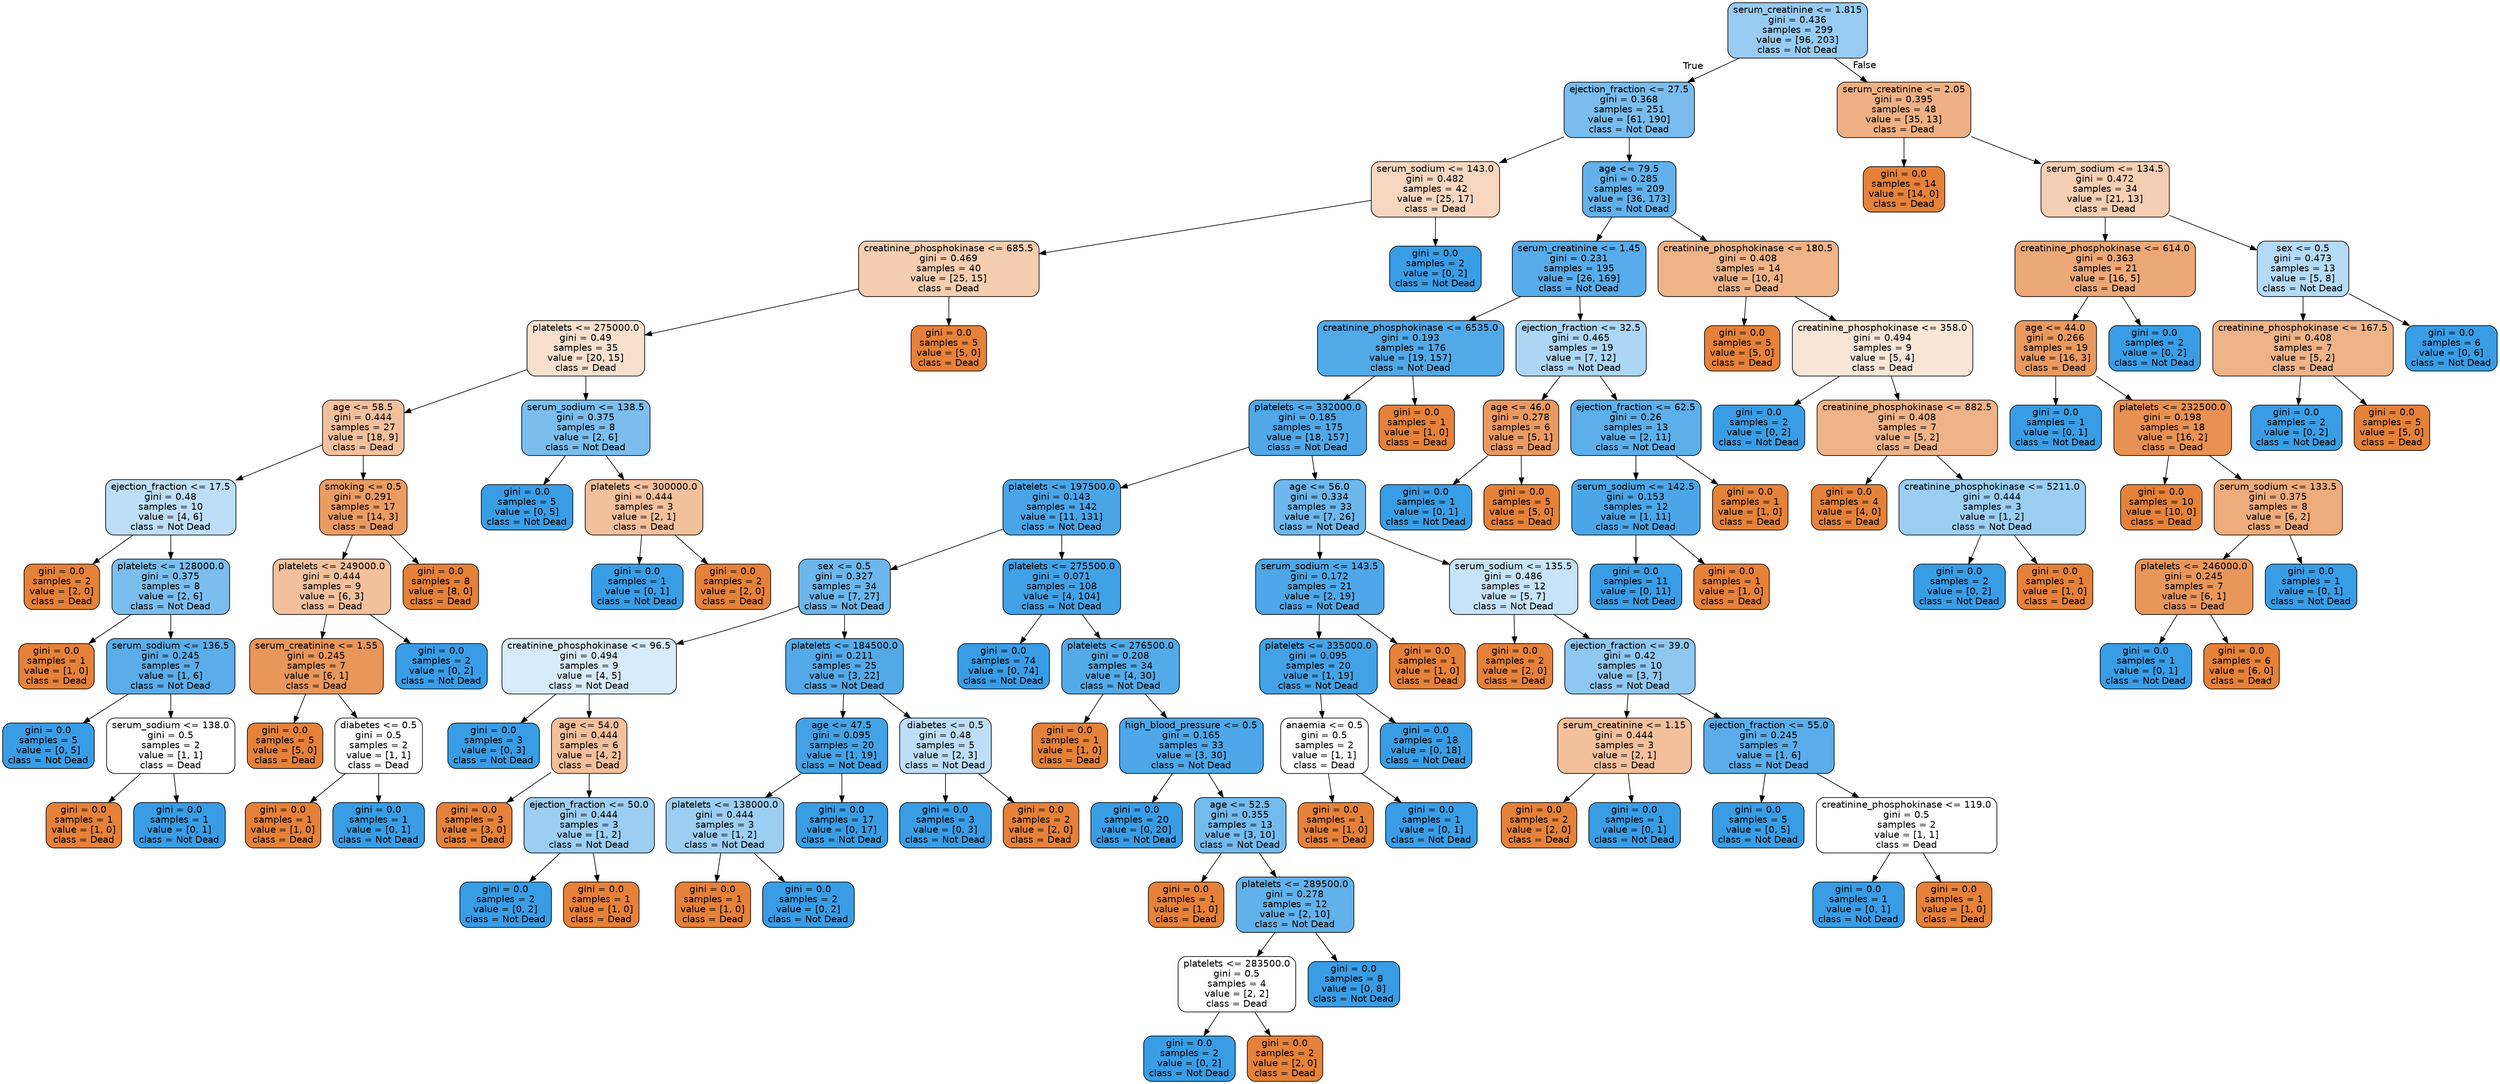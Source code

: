 digraph Tree {
node [shape=box, style="filled, rounded", color="black", fontname="helvetica"] ;
edge [fontname="helvetica"] ;
0 [label="serum_creatinine <= 1.815\ngini = 0.436\nsamples = 299\nvalue = [96, 203]\nclass = Not Dead", fillcolor="#97cbf1"] ;
1 [label="ejection_fraction <= 27.5\ngini = 0.368\nsamples = 251\nvalue = [61, 190]\nclass = Not Dead", fillcolor="#79bced"] ;
0 -> 1 [labeldistance=2.5, labelangle=45, headlabel="True"] ;
2 [label="serum_sodium <= 143.0\ngini = 0.482\nsamples = 42\nvalue = [25, 17]\nclass = Dead", fillcolor="#f7d7c0"] ;
1 -> 2 ;
3 [label="creatinine_phosphokinase <= 685.5\ngini = 0.469\nsamples = 40\nvalue = [25, 15]\nclass = Dead", fillcolor="#f5cdb0"] ;
2 -> 3 ;
4 [label="platelets <= 275000.0\ngini = 0.49\nsamples = 35\nvalue = [20, 15]\nclass = Dead", fillcolor="#f8e0ce"] ;
3 -> 4 ;
5 [label="age <= 58.5\ngini = 0.444\nsamples = 27\nvalue = [18, 9]\nclass = Dead", fillcolor="#f2c09c"] ;
4 -> 5 ;
6 [label="ejection_fraction <= 17.5\ngini = 0.48\nsamples = 10\nvalue = [4, 6]\nclass = Not Dead", fillcolor="#bddef6"] ;
5 -> 6 ;
7 [label="gini = 0.0\nsamples = 2\nvalue = [2, 0]\nclass = Dead", fillcolor="#e58139"] ;
6 -> 7 ;
8 [label="platelets <= 128000.0\ngini = 0.375\nsamples = 8\nvalue = [2, 6]\nclass = Not Dead", fillcolor="#7bbeee"] ;
6 -> 8 ;
9 [label="gini = 0.0\nsamples = 1\nvalue = [1, 0]\nclass = Dead", fillcolor="#e58139"] ;
8 -> 9 ;
10 [label="serum_sodium <= 136.5\ngini = 0.245\nsamples = 7\nvalue = [1, 6]\nclass = Not Dead", fillcolor="#5aade9"] ;
8 -> 10 ;
11 [label="gini = 0.0\nsamples = 5\nvalue = [0, 5]\nclass = Not Dead", fillcolor="#399de5"] ;
10 -> 11 ;
12 [label="serum_sodium <= 138.0\ngini = 0.5\nsamples = 2\nvalue = [1, 1]\nclass = Dead", fillcolor="#ffffff"] ;
10 -> 12 ;
13 [label="gini = 0.0\nsamples = 1\nvalue = [1, 0]\nclass = Dead", fillcolor="#e58139"] ;
12 -> 13 ;
14 [label="gini = 0.0\nsamples = 1\nvalue = [0, 1]\nclass = Not Dead", fillcolor="#399de5"] ;
12 -> 14 ;
15 [label="smoking <= 0.5\ngini = 0.291\nsamples = 17\nvalue = [14, 3]\nclass = Dead", fillcolor="#eb9c63"] ;
5 -> 15 ;
16 [label="platelets <= 249000.0\ngini = 0.444\nsamples = 9\nvalue = [6, 3]\nclass = Dead", fillcolor="#f2c09c"] ;
15 -> 16 ;
17 [label="serum_creatinine <= 1.55\ngini = 0.245\nsamples = 7\nvalue = [6, 1]\nclass = Dead", fillcolor="#e9965a"] ;
16 -> 17 ;
18 [label="gini = 0.0\nsamples = 5\nvalue = [5, 0]\nclass = Dead", fillcolor="#e58139"] ;
17 -> 18 ;
19 [label="diabetes <= 0.5\ngini = 0.5\nsamples = 2\nvalue = [1, 1]\nclass = Dead", fillcolor="#ffffff"] ;
17 -> 19 ;
20 [label="gini = 0.0\nsamples = 1\nvalue = [1, 0]\nclass = Dead", fillcolor="#e58139"] ;
19 -> 20 ;
21 [label="gini = 0.0\nsamples = 1\nvalue = [0, 1]\nclass = Not Dead", fillcolor="#399de5"] ;
19 -> 21 ;
22 [label="gini = 0.0\nsamples = 2\nvalue = [0, 2]\nclass = Not Dead", fillcolor="#399de5"] ;
16 -> 22 ;
23 [label="gini = 0.0\nsamples = 8\nvalue = [8, 0]\nclass = Dead", fillcolor="#e58139"] ;
15 -> 23 ;
24 [label="serum_sodium <= 138.5\ngini = 0.375\nsamples = 8\nvalue = [2, 6]\nclass = Not Dead", fillcolor="#7bbeee"] ;
4 -> 24 ;
25 [label="gini = 0.0\nsamples = 5\nvalue = [0, 5]\nclass = Not Dead", fillcolor="#399de5"] ;
24 -> 25 ;
26 [label="platelets <= 300000.0\ngini = 0.444\nsamples = 3\nvalue = [2, 1]\nclass = Dead", fillcolor="#f2c09c"] ;
24 -> 26 ;
27 [label="gini = 0.0\nsamples = 1\nvalue = [0, 1]\nclass = Not Dead", fillcolor="#399de5"] ;
26 -> 27 ;
28 [label="gini = 0.0\nsamples = 2\nvalue = [2, 0]\nclass = Dead", fillcolor="#e58139"] ;
26 -> 28 ;
29 [label="gini = 0.0\nsamples = 5\nvalue = [5, 0]\nclass = Dead", fillcolor="#e58139"] ;
3 -> 29 ;
30 [label="gini = 0.0\nsamples = 2\nvalue = [0, 2]\nclass = Not Dead", fillcolor="#399de5"] ;
2 -> 30 ;
31 [label="age <= 79.5\ngini = 0.285\nsamples = 209\nvalue = [36, 173]\nclass = Not Dead", fillcolor="#62b1ea"] ;
1 -> 31 ;
32 [label="serum_creatinine <= 1.45\ngini = 0.231\nsamples = 195\nvalue = [26, 169]\nclass = Not Dead", fillcolor="#57ace9"] ;
31 -> 32 ;
33 [label="creatinine_phosphokinase <= 6535.0\ngini = 0.193\nsamples = 176\nvalue = [19, 157]\nclass = Not Dead", fillcolor="#51a9e8"] ;
32 -> 33 ;
34 [label="platelets <= 332000.0\ngini = 0.185\nsamples = 175\nvalue = [18, 157]\nclass = Not Dead", fillcolor="#50a8e8"] ;
33 -> 34 ;
35 [label="platelets <= 197500.0\ngini = 0.143\nsamples = 142\nvalue = [11, 131]\nclass = Not Dead", fillcolor="#4aa5e7"] ;
34 -> 35 ;
36 [label="sex <= 0.5\ngini = 0.327\nsamples = 34\nvalue = [7, 27]\nclass = Not Dead", fillcolor="#6cb6ec"] ;
35 -> 36 ;
37 [label="creatinine_phosphokinase <= 96.5\ngini = 0.494\nsamples = 9\nvalue = [4, 5]\nclass = Not Dead", fillcolor="#d7ebfa"] ;
36 -> 37 ;
38 [label="gini = 0.0\nsamples = 3\nvalue = [0, 3]\nclass = Not Dead", fillcolor="#399de5"] ;
37 -> 38 ;
39 [label="age <= 54.0\ngini = 0.444\nsamples = 6\nvalue = [4, 2]\nclass = Dead", fillcolor="#f2c09c"] ;
37 -> 39 ;
40 [label="gini = 0.0\nsamples = 3\nvalue = [3, 0]\nclass = Dead", fillcolor="#e58139"] ;
39 -> 40 ;
41 [label="ejection_fraction <= 50.0\ngini = 0.444\nsamples = 3\nvalue = [1, 2]\nclass = Not Dead", fillcolor="#9ccef2"] ;
39 -> 41 ;
42 [label="gini = 0.0\nsamples = 2\nvalue = [0, 2]\nclass = Not Dead", fillcolor="#399de5"] ;
41 -> 42 ;
43 [label="gini = 0.0\nsamples = 1\nvalue = [1, 0]\nclass = Dead", fillcolor="#e58139"] ;
41 -> 43 ;
44 [label="platelets <= 184500.0\ngini = 0.211\nsamples = 25\nvalue = [3, 22]\nclass = Not Dead", fillcolor="#54aae9"] ;
36 -> 44 ;
45 [label="age <= 47.5\ngini = 0.095\nsamples = 20\nvalue = [1, 19]\nclass = Not Dead", fillcolor="#43a2e6"] ;
44 -> 45 ;
46 [label="platelets <= 138000.0\ngini = 0.444\nsamples = 3\nvalue = [1, 2]\nclass = Not Dead", fillcolor="#9ccef2"] ;
45 -> 46 ;
47 [label="gini = 0.0\nsamples = 1\nvalue = [1, 0]\nclass = Dead", fillcolor="#e58139"] ;
46 -> 47 ;
48 [label="gini = 0.0\nsamples = 2\nvalue = [0, 2]\nclass = Not Dead", fillcolor="#399de5"] ;
46 -> 48 ;
49 [label="gini = 0.0\nsamples = 17\nvalue = [0, 17]\nclass = Not Dead", fillcolor="#399de5"] ;
45 -> 49 ;
50 [label="diabetes <= 0.5\ngini = 0.48\nsamples = 5\nvalue = [2, 3]\nclass = Not Dead", fillcolor="#bddef6"] ;
44 -> 50 ;
51 [label="gini = 0.0\nsamples = 3\nvalue = [0, 3]\nclass = Not Dead", fillcolor="#399de5"] ;
50 -> 51 ;
52 [label="gini = 0.0\nsamples = 2\nvalue = [2, 0]\nclass = Dead", fillcolor="#e58139"] ;
50 -> 52 ;
53 [label="platelets <= 275500.0\ngini = 0.071\nsamples = 108\nvalue = [4, 104]\nclass = Not Dead", fillcolor="#41a1e6"] ;
35 -> 53 ;
54 [label="gini = 0.0\nsamples = 74\nvalue = [0, 74]\nclass = Not Dead", fillcolor="#399de5"] ;
53 -> 54 ;
55 [label="platelets <= 276500.0\ngini = 0.208\nsamples = 34\nvalue = [4, 30]\nclass = Not Dead", fillcolor="#53aae8"] ;
53 -> 55 ;
56 [label="gini = 0.0\nsamples = 1\nvalue = [1, 0]\nclass = Dead", fillcolor="#e58139"] ;
55 -> 56 ;
57 [label="high_blood_pressure <= 0.5\ngini = 0.165\nsamples = 33\nvalue = [3, 30]\nclass = Not Dead", fillcolor="#4da7e8"] ;
55 -> 57 ;
58 [label="gini = 0.0\nsamples = 20\nvalue = [0, 20]\nclass = Not Dead", fillcolor="#399de5"] ;
57 -> 58 ;
59 [label="age <= 52.5\ngini = 0.355\nsamples = 13\nvalue = [3, 10]\nclass = Not Dead", fillcolor="#74baed"] ;
57 -> 59 ;
60 [label="gini = 0.0\nsamples = 1\nvalue = [1, 0]\nclass = Dead", fillcolor="#e58139"] ;
59 -> 60 ;
61 [label="platelets <= 289500.0\ngini = 0.278\nsamples = 12\nvalue = [2, 10]\nclass = Not Dead", fillcolor="#61b1ea"] ;
59 -> 61 ;
62 [label="platelets <= 283500.0\ngini = 0.5\nsamples = 4\nvalue = [2, 2]\nclass = Dead", fillcolor="#ffffff"] ;
61 -> 62 ;
63 [label="gini = 0.0\nsamples = 2\nvalue = [0, 2]\nclass = Not Dead", fillcolor="#399de5"] ;
62 -> 63 ;
64 [label="gini = 0.0\nsamples = 2\nvalue = [2, 0]\nclass = Dead", fillcolor="#e58139"] ;
62 -> 64 ;
65 [label="gini = 0.0\nsamples = 8\nvalue = [0, 8]\nclass = Not Dead", fillcolor="#399de5"] ;
61 -> 65 ;
66 [label="age <= 56.0\ngini = 0.334\nsamples = 33\nvalue = [7, 26]\nclass = Not Dead", fillcolor="#6eb7ec"] ;
34 -> 66 ;
67 [label="serum_sodium <= 143.5\ngini = 0.172\nsamples = 21\nvalue = [2, 19]\nclass = Not Dead", fillcolor="#4ea7e8"] ;
66 -> 67 ;
68 [label="platelets <= 335000.0\ngini = 0.095\nsamples = 20\nvalue = [1, 19]\nclass = Not Dead", fillcolor="#43a2e6"] ;
67 -> 68 ;
69 [label="anaemia <= 0.5\ngini = 0.5\nsamples = 2\nvalue = [1, 1]\nclass = Dead", fillcolor="#ffffff"] ;
68 -> 69 ;
70 [label="gini = 0.0\nsamples = 1\nvalue = [1, 0]\nclass = Dead", fillcolor="#e58139"] ;
69 -> 70 ;
71 [label="gini = 0.0\nsamples = 1\nvalue = [0, 1]\nclass = Not Dead", fillcolor="#399de5"] ;
69 -> 71 ;
72 [label="gini = 0.0\nsamples = 18\nvalue = [0, 18]\nclass = Not Dead", fillcolor="#399de5"] ;
68 -> 72 ;
73 [label="gini = 0.0\nsamples = 1\nvalue = [1, 0]\nclass = Dead", fillcolor="#e58139"] ;
67 -> 73 ;
74 [label="serum_sodium <= 135.5\ngini = 0.486\nsamples = 12\nvalue = [5, 7]\nclass = Not Dead", fillcolor="#c6e3f8"] ;
66 -> 74 ;
75 [label="gini = 0.0\nsamples = 2\nvalue = [2, 0]\nclass = Dead", fillcolor="#e58139"] ;
74 -> 75 ;
76 [label="ejection_fraction <= 39.0\ngini = 0.42\nsamples = 10\nvalue = [3, 7]\nclass = Not Dead", fillcolor="#8ec7f0"] ;
74 -> 76 ;
77 [label="serum_creatinine <= 1.15\ngini = 0.444\nsamples = 3\nvalue = [2, 1]\nclass = Dead", fillcolor="#f2c09c"] ;
76 -> 77 ;
78 [label="gini = 0.0\nsamples = 2\nvalue = [2, 0]\nclass = Dead", fillcolor="#e58139"] ;
77 -> 78 ;
79 [label="gini = 0.0\nsamples = 1\nvalue = [0, 1]\nclass = Not Dead", fillcolor="#399de5"] ;
77 -> 79 ;
80 [label="ejection_fraction <= 55.0\ngini = 0.245\nsamples = 7\nvalue = [1, 6]\nclass = Not Dead", fillcolor="#5aade9"] ;
76 -> 80 ;
81 [label="gini = 0.0\nsamples = 5\nvalue = [0, 5]\nclass = Not Dead", fillcolor="#399de5"] ;
80 -> 81 ;
82 [label="creatinine_phosphokinase <= 119.0\ngini = 0.5\nsamples = 2\nvalue = [1, 1]\nclass = Dead", fillcolor="#ffffff"] ;
80 -> 82 ;
83 [label="gini = 0.0\nsamples = 1\nvalue = [0, 1]\nclass = Not Dead", fillcolor="#399de5"] ;
82 -> 83 ;
84 [label="gini = 0.0\nsamples = 1\nvalue = [1, 0]\nclass = Dead", fillcolor="#e58139"] ;
82 -> 84 ;
85 [label="gini = 0.0\nsamples = 1\nvalue = [1, 0]\nclass = Dead", fillcolor="#e58139"] ;
33 -> 85 ;
86 [label="ejection_fraction <= 32.5\ngini = 0.465\nsamples = 19\nvalue = [7, 12]\nclass = Not Dead", fillcolor="#acd6f4"] ;
32 -> 86 ;
87 [label="age <= 46.0\ngini = 0.278\nsamples = 6\nvalue = [5, 1]\nclass = Dead", fillcolor="#ea9a61"] ;
86 -> 87 ;
88 [label="gini = 0.0\nsamples = 1\nvalue = [0, 1]\nclass = Not Dead", fillcolor="#399de5"] ;
87 -> 88 ;
89 [label="gini = 0.0\nsamples = 5\nvalue = [5, 0]\nclass = Dead", fillcolor="#e58139"] ;
87 -> 89 ;
90 [label="ejection_fraction <= 62.5\ngini = 0.26\nsamples = 13\nvalue = [2, 11]\nclass = Not Dead", fillcolor="#5dafea"] ;
86 -> 90 ;
91 [label="serum_sodium <= 142.5\ngini = 0.153\nsamples = 12\nvalue = [1, 11]\nclass = Not Dead", fillcolor="#4ba6e7"] ;
90 -> 91 ;
92 [label="gini = 0.0\nsamples = 11\nvalue = [0, 11]\nclass = Not Dead", fillcolor="#399de5"] ;
91 -> 92 ;
93 [label="gini = 0.0\nsamples = 1\nvalue = [1, 0]\nclass = Dead", fillcolor="#e58139"] ;
91 -> 93 ;
94 [label="gini = 0.0\nsamples = 1\nvalue = [1, 0]\nclass = Dead", fillcolor="#e58139"] ;
90 -> 94 ;
95 [label="creatinine_phosphokinase <= 180.5\ngini = 0.408\nsamples = 14\nvalue = [10, 4]\nclass = Dead", fillcolor="#efb388"] ;
31 -> 95 ;
96 [label="gini = 0.0\nsamples = 5\nvalue = [5, 0]\nclass = Dead", fillcolor="#e58139"] ;
95 -> 96 ;
97 [label="creatinine_phosphokinase <= 358.0\ngini = 0.494\nsamples = 9\nvalue = [5, 4]\nclass = Dead", fillcolor="#fae6d7"] ;
95 -> 97 ;
98 [label="gini = 0.0\nsamples = 2\nvalue = [0, 2]\nclass = Not Dead", fillcolor="#399de5"] ;
97 -> 98 ;
99 [label="creatinine_phosphokinase <= 882.5\ngini = 0.408\nsamples = 7\nvalue = [5, 2]\nclass = Dead", fillcolor="#efb388"] ;
97 -> 99 ;
100 [label="gini = 0.0\nsamples = 4\nvalue = [4, 0]\nclass = Dead", fillcolor="#e58139"] ;
99 -> 100 ;
101 [label="creatinine_phosphokinase <= 5211.0\ngini = 0.444\nsamples = 3\nvalue = [1, 2]\nclass = Not Dead", fillcolor="#9ccef2"] ;
99 -> 101 ;
102 [label="gini = 0.0\nsamples = 2\nvalue = [0, 2]\nclass = Not Dead", fillcolor="#399de5"] ;
101 -> 102 ;
103 [label="gini = 0.0\nsamples = 1\nvalue = [1, 0]\nclass = Dead", fillcolor="#e58139"] ;
101 -> 103 ;
104 [label="serum_creatinine <= 2.05\ngini = 0.395\nsamples = 48\nvalue = [35, 13]\nclass = Dead", fillcolor="#efb083"] ;
0 -> 104 [labeldistance=2.5, labelangle=-45, headlabel="False"] ;
105 [label="gini = 0.0\nsamples = 14\nvalue = [14, 0]\nclass = Dead", fillcolor="#e58139"] ;
104 -> 105 ;
106 [label="serum_sodium <= 134.5\ngini = 0.472\nsamples = 34\nvalue = [21, 13]\nclass = Dead", fillcolor="#f5cfb4"] ;
104 -> 106 ;
107 [label="creatinine_phosphokinase <= 614.0\ngini = 0.363\nsamples = 21\nvalue = [16, 5]\nclass = Dead", fillcolor="#eda877"] ;
106 -> 107 ;
108 [label="age <= 44.0\ngini = 0.266\nsamples = 19\nvalue = [16, 3]\nclass = Dead", fillcolor="#ea995e"] ;
107 -> 108 ;
109 [label="gini = 0.0\nsamples = 1\nvalue = [0, 1]\nclass = Not Dead", fillcolor="#399de5"] ;
108 -> 109 ;
110 [label="platelets <= 232500.0\ngini = 0.198\nsamples = 18\nvalue = [16, 2]\nclass = Dead", fillcolor="#e89152"] ;
108 -> 110 ;
111 [label="gini = 0.0\nsamples = 10\nvalue = [10, 0]\nclass = Dead", fillcolor="#e58139"] ;
110 -> 111 ;
112 [label="serum_sodium <= 133.5\ngini = 0.375\nsamples = 8\nvalue = [6, 2]\nclass = Dead", fillcolor="#eeab7b"] ;
110 -> 112 ;
113 [label="platelets <= 246000.0\ngini = 0.245\nsamples = 7\nvalue = [6, 1]\nclass = Dead", fillcolor="#e9965a"] ;
112 -> 113 ;
114 [label="gini = 0.0\nsamples = 1\nvalue = [0, 1]\nclass = Not Dead", fillcolor="#399de5"] ;
113 -> 114 ;
115 [label="gini = 0.0\nsamples = 6\nvalue = [6, 0]\nclass = Dead", fillcolor="#e58139"] ;
113 -> 115 ;
116 [label="gini = 0.0\nsamples = 1\nvalue = [0, 1]\nclass = Not Dead", fillcolor="#399de5"] ;
112 -> 116 ;
117 [label="gini = 0.0\nsamples = 2\nvalue = [0, 2]\nclass = Not Dead", fillcolor="#399de5"] ;
107 -> 117 ;
118 [label="sex <= 0.5\ngini = 0.473\nsamples = 13\nvalue = [5, 8]\nclass = Not Dead", fillcolor="#b5daf5"] ;
106 -> 118 ;
119 [label="creatinine_phosphokinase <= 167.5\ngini = 0.408\nsamples = 7\nvalue = [5, 2]\nclass = Dead", fillcolor="#efb388"] ;
118 -> 119 ;
120 [label="gini = 0.0\nsamples = 2\nvalue = [0, 2]\nclass = Not Dead", fillcolor="#399de5"] ;
119 -> 120 ;
121 [label="gini = 0.0\nsamples = 5\nvalue = [5, 0]\nclass = Dead", fillcolor="#e58139"] ;
119 -> 121 ;
122 [label="gini = 0.0\nsamples = 6\nvalue = [0, 6]\nclass = Not Dead", fillcolor="#399de5"] ;
118 -> 122 ;
}